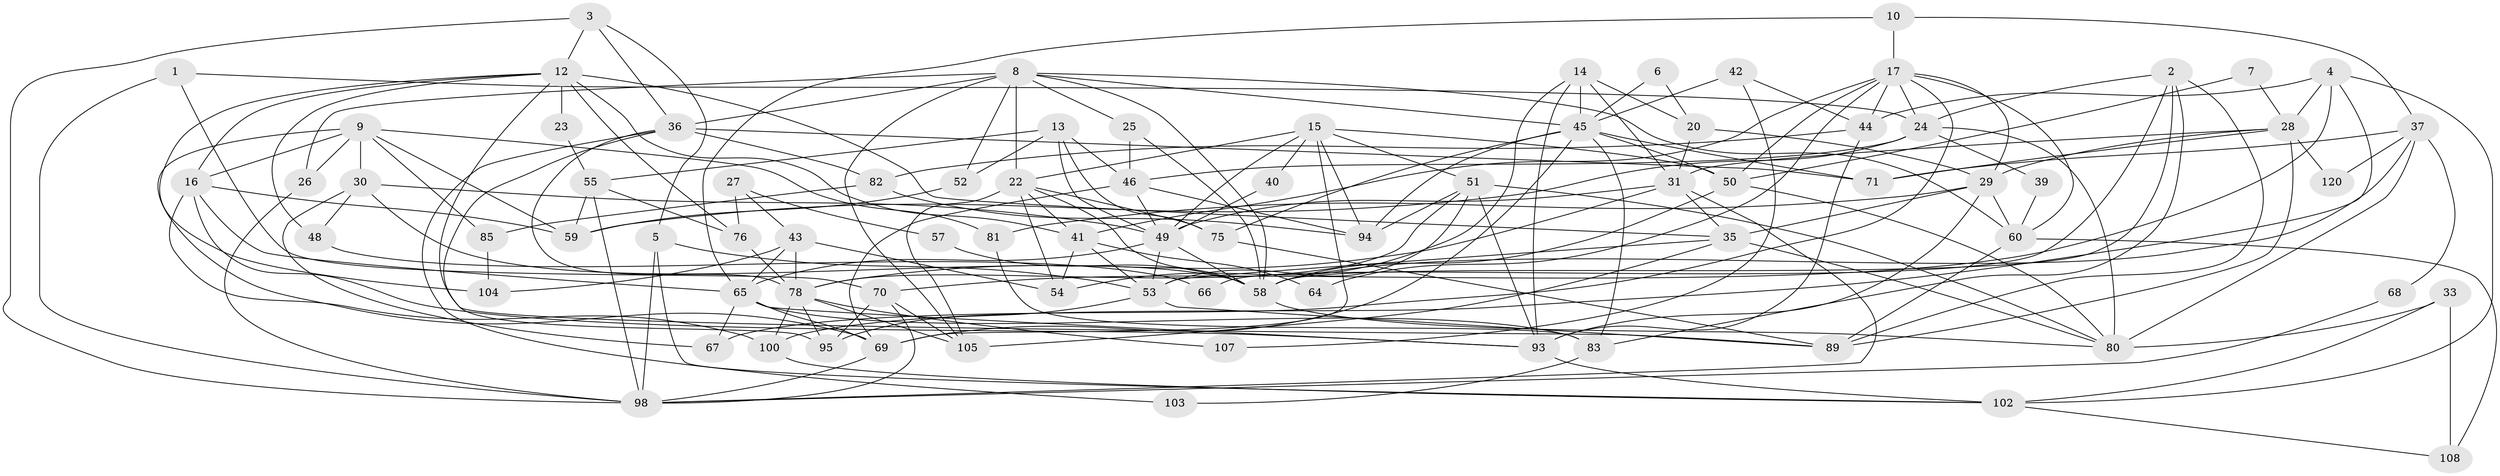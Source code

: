 // original degree distribution, {3: 0.2833333333333333, 5: 0.18333333333333332, 4: 0.175, 2: 0.16666666666666666, 6: 0.15, 7: 0.03333333333333333, 8: 0.008333333333333333}
// Generated by graph-tools (version 1.1) at 2025/41/03/06/25 10:41:58]
// undirected, 80 vertices, 198 edges
graph export_dot {
graph [start="1"]
  node [color=gray90,style=filled];
  1;
  2;
  3;
  4;
  5 [super="+113"];
  6;
  7;
  8 [super="+11"];
  9 [super="+19"];
  10;
  12 [super="+99"];
  13 [super="+90"];
  14 [super="+38"];
  15 [super="+18"];
  16;
  17 [super="+21"];
  20;
  22 [super="+34"];
  23;
  24 [super="+86"];
  25;
  26;
  27;
  28 [super="+115"];
  29 [super="+32"];
  30 [super="+47"];
  31 [super="+97"];
  33 [super="+63"];
  35 [super="+79"];
  36 [super="+96"];
  37 [super="+77"];
  39;
  40;
  41 [super="+62"];
  42;
  43;
  44 [super="+56"];
  45 [super="+109"];
  46 [super="+111"];
  48;
  49 [super="+114"];
  50 [super="+117"];
  51 [super="+72"];
  52;
  53 [super="+112"];
  54 [super="+61"];
  55;
  57;
  58 [super="+88"];
  59 [super="+73"];
  60 [super="+118"];
  64;
  65 [super="+84"];
  66;
  67 [super="+87"];
  68;
  69 [super="+110"];
  70 [super="+74"];
  71 [super="+92"];
  75;
  76;
  78 [super="+91"];
  80;
  81;
  82;
  83;
  85;
  89;
  93 [super="+119"];
  94 [super="+101"];
  95;
  98 [super="+106"];
  100;
  102;
  103;
  104;
  105 [super="+116"];
  107;
  108;
  120;
  1 -- 98;
  1 -- 70;
  1 -- 24;
  2 -- 24;
  2 -- 83;
  2 -- 58;
  2 -- 66;
  2 -- 89;
  3 -- 98;
  3 -- 12;
  3 -- 36;
  3 -- 5;
  4 -- 100;
  4 -- 70;
  4 -- 28;
  4 -- 102;
  4 -- 44;
  5 -- 102;
  5 -- 53;
  5 -- 98;
  6 -- 20;
  6 -- 45;
  7 -- 28;
  7 -- 50;
  8 -- 58;
  8 -- 22;
  8 -- 25;
  8 -- 105;
  8 -- 36;
  8 -- 52;
  8 -- 26;
  8 -- 60;
  8 -- 45;
  9 -- 26;
  9 -- 16;
  9 -- 81;
  9 -- 85;
  9 -- 59;
  9 -- 30;
  9 -- 69;
  10 -- 37;
  10 -- 65;
  10 -- 17;
  12 -- 16;
  12 -- 89;
  12 -- 23;
  12 -- 104;
  12 -- 35;
  12 -- 48;
  12 -- 41;
  12 -- 76;
  13 -- 52;
  13 -- 75;
  13 -- 55;
  13 -- 46;
  13 -- 49;
  14 -- 20;
  14 -- 45;
  14 -- 93;
  14 -- 54;
  14 -- 31;
  15 -- 50;
  15 -- 22;
  15 -- 40;
  15 -- 94;
  15 -- 51;
  15 -- 69;
  15 -- 49;
  16 -- 65;
  16 -- 93;
  16 -- 100;
  16 -- 59;
  17 -- 60;
  17 -- 50;
  17 -- 64;
  17 -- 24;
  17 -- 41;
  17 -- 44;
  17 -- 67;
  17 -- 29;
  20 -- 29;
  20 -- 31;
  22 -- 41;
  22 -- 75;
  22 -- 105;
  22 -- 54;
  22 -- 58;
  23 -- 55;
  24 -- 39;
  24 -- 80;
  24 -- 59;
  24 -- 46;
  25 -- 46;
  25 -- 58;
  26 -- 98;
  27 -- 76;
  27 -- 43;
  27 -- 57;
  28 -- 71;
  28 -- 31;
  28 -- 120;
  28 -- 89;
  28 -- 29;
  29 -- 35;
  29 -- 81;
  29 -- 93;
  29 -- 60;
  30 -- 58;
  30 -- 48;
  30 -- 67;
  30 -- 49;
  31 -- 49;
  31 -- 98;
  31 -- 35;
  31 -- 78;
  33 -- 108;
  33 -- 80;
  33 -- 102;
  35 -- 105;
  35 -- 80;
  35 -- 53;
  36 -- 82;
  36 -- 71;
  36 -- 95;
  36 -- 78;
  36 -- 103;
  37 -- 80;
  37 -- 68;
  37 -- 71;
  37 -- 120;
  37 -- 58;
  39 -- 60;
  40 -- 49;
  41 -- 53;
  41 -- 64;
  41 -- 54;
  42 -- 45;
  42 -- 107;
  42 -- 44;
  43 -- 104;
  43 -- 54;
  43 -- 65;
  43 -- 78;
  44 -- 93;
  44 -- 82;
  45 -- 83;
  45 -- 94 [weight=2];
  45 -- 69;
  45 -- 71;
  45 -- 75;
  45 -- 50;
  46 -- 49;
  46 -- 94;
  46 -- 69;
  48 -- 66;
  49 -- 53;
  49 -- 65;
  49 -- 58;
  50 -- 80;
  50 -- 58;
  51 -- 93;
  51 -- 80;
  51 -- 53;
  51 -- 78;
  51 -- 94;
  52 -- 59;
  53 -- 95;
  53 -- 89;
  55 -- 76;
  55 -- 59;
  55 -- 98;
  57 -- 58;
  58 -- 80;
  60 -- 89;
  60 -- 108;
  65 -- 69;
  65 -- 83;
  65 -- 67;
  65 -- 93;
  68 -- 98;
  69 -- 98;
  70 -- 105;
  70 -- 98;
  70 -- 95;
  75 -- 89;
  76 -- 78;
  78 -- 100 [weight=2];
  78 -- 95;
  78 -- 107;
  78 -- 105;
  81 -- 83;
  82 -- 94;
  82 -- 85;
  83 -- 103;
  85 -- 104;
  93 -- 102;
  100 -- 102;
  102 -- 108;
}
